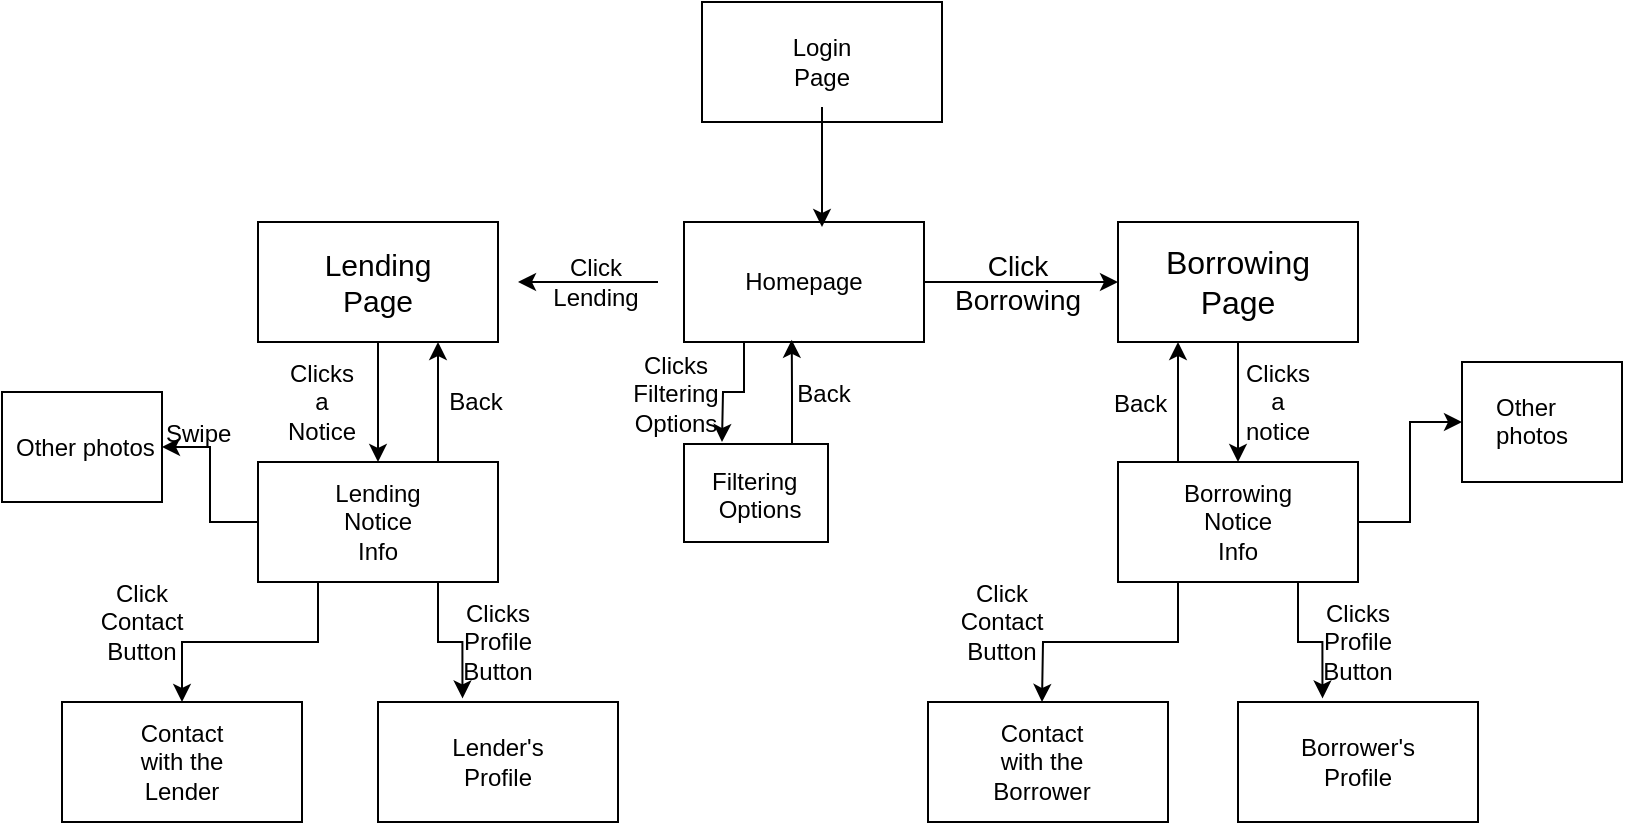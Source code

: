 <mxfile version="12.2.5" pages="4"><diagram id="7unVuB3FKz7_rvky41N-" name="Page-1"><mxGraphModel dx="1024" dy="534" grid="1" gridSize="10" guides="1" tooltips="1" connect="1" arrows="1" fold="1" page="1" pageScale="1" pageWidth="827" pageHeight="1169" math="0" shadow="0"><root><mxCell id="0"/><mxCell id="1" parent="0"/><mxCell id="5NFzD1hs9ADX_1lVHW76-49" value="" style="rounded=0;whiteSpace=wrap;html=1;" vertex="1" parent="1"><mxGeometry x="473" y="360" width="120" height="60" as="geometry"/></mxCell><mxCell id="5NFzD1hs9ADX_1lVHW76-11" value="Click Lending" style="text;html=1;strokeColor=none;fillColor=none;align=center;verticalAlign=middle;whiteSpace=wrap;rounded=0;" vertex="1" parent="1"><mxGeometry x="287" y="140" width="40" height="20" as="geometry"/></mxCell><mxCell id="5NFzD1hs9ADX_1lVHW76-54" style="edgeStyle=orthogonalEdgeStyle;rounded=0;orthogonalLoop=1;jettySize=auto;html=1;exitX=0.25;exitY=1;exitDx=0;exitDy=0;" edge="1" parent="1" source="5NFzD1hs9ADX_1lVHW76-1"><mxGeometry relative="1" as="geometry"><mxPoint x="370" y="230" as="targetPoint"/></mxGeometry></mxCell><mxCell id="5NFzD1hs9ADX_1lVHW76-1" value="" style="rounded=0;whiteSpace=wrap;html=1;" vertex="1" parent="1"><mxGeometry x="351" y="120" width="120" height="60" as="geometry"/></mxCell><mxCell id="5NFzD1hs9ADX_1lVHW76-3" value="Homepage" style="text;html=1;strokeColor=none;fillColor=none;align=center;verticalAlign=middle;whiteSpace=wrap;rounded=0;" vertex="1" parent="1"><mxGeometry x="381" y="135" width="60" height="30" as="geometry"/></mxCell><mxCell id="5NFzD1hs9ADX_1lVHW76-4" value="" style="endArrow=classic;html=1;" edge="1" parent="1" target="5NFzD1hs9ADX_1lVHW76-5"><mxGeometry width="50" height="50" relative="1" as="geometry"><mxPoint x="471" y="150" as="sourcePoint"/><mxPoint x="551" y="150" as="targetPoint"/></mxGeometry></mxCell><mxCell id="5NFzD1hs9ADX_1lVHW76-25" style="edgeStyle=orthogonalEdgeStyle;rounded=0;orthogonalLoop=1;jettySize=auto;html=1;exitX=0.5;exitY=1;exitDx=0;exitDy=0;entryX=0.5;entryY=0;entryDx=0;entryDy=0;" edge="1" parent="1" source="5NFzD1hs9ADX_1lVHW76-5" target="5NFzD1hs9ADX_1lVHW76-23"><mxGeometry relative="1" as="geometry"/></mxCell><mxCell id="5NFzD1hs9ADX_1lVHW76-5" value="" style="rounded=0;whiteSpace=wrap;html=1;" vertex="1" parent="1"><mxGeometry x="568" y="120" width="120" height="60" as="geometry"/></mxCell><mxCell id="5NFzD1hs9ADX_1lVHW76-6" value="&lt;font style=&quot;font-size: 16px&quot;&gt;Borrowing Page&lt;/font&gt;" style="text;html=1;strokeColor=none;fillColor=none;align=center;verticalAlign=middle;whiteSpace=wrap;rounded=0;" vertex="1" parent="1"><mxGeometry x="593" y="130" width="70" height="40" as="geometry"/></mxCell><mxCell id="5NFzD1hs9ADX_1lVHW76-20" style="edgeStyle=orthogonalEdgeStyle;rounded=0;orthogonalLoop=1;jettySize=auto;html=1;exitX=0.5;exitY=1;exitDx=0;exitDy=0;entryX=0.5;entryY=0;entryDx=0;entryDy=0;" edge="1" parent="1" source="5NFzD1hs9ADX_1lVHW76-7" target="5NFzD1hs9ADX_1lVHW76-17"><mxGeometry relative="1" as="geometry"/></mxCell><mxCell id="5NFzD1hs9ADX_1lVHW76-7" value="" style="rounded=0;whiteSpace=wrap;html=1;" vertex="1" parent="1"><mxGeometry x="138" y="120" width="120" height="60" as="geometry"/></mxCell><mxCell id="5NFzD1hs9ADX_1lVHW76-8" value="" style="endArrow=classic;html=1;" edge="1" parent="1"><mxGeometry width="50" height="50" relative="1" as="geometry"><mxPoint x="338" y="150" as="sourcePoint"/><mxPoint x="268" y="150" as="targetPoint"/></mxGeometry></mxCell><mxCell id="5NFzD1hs9ADX_1lVHW76-9" value="&lt;font style=&quot;font-size: 15px&quot;&gt;Lending Page&lt;/font&gt;" style="text;html=1;strokeColor=none;fillColor=none;align=center;verticalAlign=middle;whiteSpace=wrap;rounded=0;" vertex="1" parent="1"><mxGeometry x="178" y="140" width="40" height="20" as="geometry"/></mxCell><mxCell id="5NFzD1hs9ADX_1lVHW76-10" value="&lt;font style=&quot;font-size: 14px&quot;&gt;Click&lt;br&gt;Borrowing&lt;br&gt;&lt;/font&gt;" style="text;html=1;strokeColor=none;fillColor=none;align=center;verticalAlign=middle;whiteSpace=wrap;rounded=0;" vertex="1" parent="1"><mxGeometry x="498" y="140" width="40" height="20" as="geometry"/></mxCell><mxCell id="5NFzD1hs9ADX_1lVHW76-12" value="" style="endArrow=classic;html=1;" edge="1" parent="1" target="5NFzD1hs9ADX_1lVHW76-13"><mxGeometry width="50" height="50" relative="1" as="geometry"><mxPoint x="412.5" y="60" as="sourcePoint"/><mxPoint x="412.5" y="120" as="targetPoint"/></mxGeometry></mxCell><mxCell id="5NFzD1hs9ADX_1lVHW76-13" value="" style="rounded=0;whiteSpace=wrap;html=1;" vertex="1" parent="1"><mxGeometry x="360" y="10" width="120" height="60" as="geometry"/></mxCell><mxCell id="5NFzD1hs9ADX_1lVHW76-14" value="Login Page" style="text;html=1;strokeColor=none;fillColor=none;align=center;verticalAlign=middle;whiteSpace=wrap;rounded=0;" vertex="1" parent="1"><mxGeometry x="400" y="30" width="40" height="20" as="geometry"/></mxCell><mxCell id="5NFzD1hs9ADX_1lVHW76-15" value="" style="endArrow=classic;html=1;" edge="1" parent="1"><mxGeometry width="50" height="50" relative="1" as="geometry"><mxPoint x="420" y="62.5" as="sourcePoint"/><mxPoint x="420" y="122.5" as="targetPoint"/></mxGeometry></mxCell><mxCell id="5NFzD1hs9ADX_1lVHW76-30" style="edgeStyle=orthogonalEdgeStyle;rounded=0;orthogonalLoop=1;jettySize=auto;html=1;exitX=0.75;exitY=0;exitDx=0;exitDy=0;entryX=0.75;entryY=1;entryDx=0;entryDy=0;" edge="1" parent="1" source="5NFzD1hs9ADX_1lVHW76-17" target="5NFzD1hs9ADX_1lVHW76-7"><mxGeometry relative="1" as="geometry"/></mxCell><mxCell id="5NFzD1hs9ADX_1lVHW76-31" style="edgeStyle=orthogonalEdgeStyle;rounded=0;orthogonalLoop=1;jettySize=auto;html=1;exitX=0.25;exitY=1;exitDx=0;exitDy=0;entryX=0.5;entryY=0;entryDx=0;entryDy=0;" edge="1" parent="1" source="5NFzD1hs9ADX_1lVHW76-17" target="5NFzD1hs9ADX_1lVHW76-27"><mxGeometry relative="1" as="geometry"/></mxCell><mxCell id="5NFzD1hs9ADX_1lVHW76-34" style="edgeStyle=orthogonalEdgeStyle;rounded=0;orthogonalLoop=1;jettySize=auto;html=1;exitX=0.75;exitY=1;exitDx=0;exitDy=0;entryX=0.352;entryY=-0.03;entryDx=0;entryDy=0;entryPerimeter=0;" edge="1" parent="1" source="5NFzD1hs9ADX_1lVHW76-17" target="5NFzD1hs9ADX_1lVHW76-29"><mxGeometry relative="1" as="geometry"/></mxCell><mxCell id="UxIte-TcvHB3-Tu98FvL-5" style="edgeStyle=orthogonalEdgeStyle;rounded=0;orthogonalLoop=1;jettySize=auto;html=1;exitX=0;exitY=0.5;exitDx=0;exitDy=0;entryX=1;entryY=0.5;entryDx=0;entryDy=0;" edge="1" parent="1" source="5NFzD1hs9ADX_1lVHW76-17" target="UxIte-TcvHB3-Tu98FvL-1"><mxGeometry relative="1" as="geometry"><mxPoint x="100" y="280" as="targetPoint"/></mxGeometry></mxCell><mxCell id="5NFzD1hs9ADX_1lVHW76-17" value="" style="rounded=0;whiteSpace=wrap;html=1;" vertex="1" parent="1"><mxGeometry x="138" y="240" width="120" height="60" as="geometry"/></mxCell><mxCell id="5NFzD1hs9ADX_1lVHW76-18" value="Lending Notice Info" style="text;html=1;strokeColor=none;fillColor=none;align=center;verticalAlign=middle;whiteSpace=wrap;rounded=0;" vertex="1" parent="1"><mxGeometry x="178" y="260" width="40" height="20" as="geometry"/></mxCell><mxCell id="5NFzD1hs9ADX_1lVHW76-21" value="Clicks a Notice" style="text;html=1;strokeColor=none;fillColor=none;align=center;verticalAlign=middle;whiteSpace=wrap;rounded=0;" vertex="1" parent="1"><mxGeometry x="150" y="200" width="40" height="20" as="geometry"/></mxCell><mxCell id="5NFzD1hs9ADX_1lVHW76-23" value="" style="rounded=0;whiteSpace=wrap;html=1;" vertex="1" parent="1"><mxGeometry x="568" y="240" width="120" height="60" as="geometry"/></mxCell><mxCell id="5NFzD1hs9ADX_1lVHW76-24" value="Borrowing Notice Info" style="text;html=1;strokeColor=none;fillColor=none;align=center;verticalAlign=middle;whiteSpace=wrap;rounded=0;" vertex="1" parent="1"><mxGeometry x="608" y="260" width="40" height="20" as="geometry"/></mxCell><mxCell id="5NFzD1hs9ADX_1lVHW76-26" value="Clicks a notice" style="text;html=1;strokeColor=none;fillColor=none;align=center;verticalAlign=middle;whiteSpace=wrap;rounded=0;" vertex="1" parent="1"><mxGeometry x="628" y="200" width="40" height="20" as="geometry"/></mxCell><mxCell id="5NFzD1hs9ADX_1lVHW76-27" value="" style="rounded=0;whiteSpace=wrap;html=1;" vertex="1" parent="1"><mxGeometry x="40" y="360" width="120" height="60" as="geometry"/></mxCell><mxCell id="5NFzD1hs9ADX_1lVHW76-28" value="Back" style="text;html=1;strokeColor=none;fillColor=none;align=center;verticalAlign=middle;whiteSpace=wrap;rounded=0;" vertex="1" parent="1"><mxGeometry x="227" y="200" width="40" height="20" as="geometry"/></mxCell><mxCell id="5NFzD1hs9ADX_1lVHW76-29" value="" style="rounded=0;whiteSpace=wrap;html=1;" vertex="1" parent="1"><mxGeometry x="198" y="360" width="120" height="60" as="geometry"/></mxCell><mxCell id="5NFzD1hs9ADX_1lVHW76-32" value="Contact with the Lender" style="text;html=1;strokeColor=none;fillColor=none;align=center;verticalAlign=middle;whiteSpace=wrap;rounded=0;" vertex="1" parent="1"><mxGeometry x="80" y="380" width="40" height="20" as="geometry"/></mxCell><mxCell id="5NFzD1hs9ADX_1lVHW76-35" value="Lender's Profile" style="text;html=1;strokeColor=none;fillColor=none;align=center;verticalAlign=middle;whiteSpace=wrap;rounded=0;" vertex="1" parent="1"><mxGeometry x="238" y="380" width="40" height="20" as="geometry"/></mxCell><mxCell id="5NFzD1hs9ADX_1lVHW76-37" value="Click Contact Button" style="text;html=1;strokeColor=none;fillColor=none;align=center;verticalAlign=middle;whiteSpace=wrap;rounded=0;" vertex="1" parent="1"><mxGeometry x="60" y="310" width="40" height="20" as="geometry"/></mxCell><mxCell id="5NFzD1hs9ADX_1lVHW76-39" value="Clicks Profile Button" style="text;html=1;strokeColor=none;fillColor=none;align=center;verticalAlign=middle;whiteSpace=wrap;rounded=0;" vertex="1" parent="1"><mxGeometry x="238" y="320" width="40" height="20" as="geometry"/></mxCell><mxCell id="5NFzD1hs9ADX_1lVHW76-40" style="edgeStyle=orthogonalEdgeStyle;rounded=0;orthogonalLoop=1;jettySize=auto;html=1;exitX=0.25;exitY=1;exitDx=0;exitDy=0;entryX=0.5;entryY=0;entryDx=0;entryDy=0;" edge="1" parent="1" source="5NFzD1hs9ADX_1lVHW76-42"><mxGeometry relative="1" as="geometry"><mxPoint x="530" y="360" as="targetPoint"/></mxGeometry></mxCell><mxCell id="5NFzD1hs9ADX_1lVHW76-41" style="edgeStyle=orthogonalEdgeStyle;rounded=0;orthogonalLoop=1;jettySize=auto;html=1;exitX=0.75;exitY=1;exitDx=0;exitDy=0;entryX=0.352;entryY=-0.03;entryDx=0;entryDy=0;entryPerimeter=0;" edge="1" parent="1" source="5NFzD1hs9ADX_1lVHW76-42" target="5NFzD1hs9ADX_1lVHW76-44"><mxGeometry relative="1" as="geometry"/></mxCell><mxCell id="5NFzD1hs9ADX_1lVHW76-50" style="edgeStyle=orthogonalEdgeStyle;rounded=0;orthogonalLoop=1;jettySize=auto;html=1;exitX=0.25;exitY=0;exitDx=0;exitDy=0;entryX=0.25;entryY=1;entryDx=0;entryDy=0;" edge="1" parent="1" source="5NFzD1hs9ADX_1lVHW76-42" target="5NFzD1hs9ADX_1lVHW76-5"><mxGeometry relative="1" as="geometry"/></mxCell><mxCell id="UxIte-TcvHB3-Tu98FvL-9" style="edgeStyle=orthogonalEdgeStyle;rounded=0;orthogonalLoop=1;jettySize=auto;html=1;exitX=1;exitY=0.5;exitDx=0;exitDy=0;entryX=0;entryY=0.5;entryDx=0;entryDy=0;" edge="1" parent="1" source="5NFzD1hs9ADX_1lVHW76-42" target="UxIte-TcvHB3-Tu98FvL-7"><mxGeometry relative="1" as="geometry"/></mxCell><mxCell id="5NFzD1hs9ADX_1lVHW76-42" value="" style="rounded=0;whiteSpace=wrap;html=1;" vertex="1" parent="1"><mxGeometry x="568" y="240" width="120" height="60" as="geometry"/></mxCell><mxCell id="5NFzD1hs9ADX_1lVHW76-43" value="Borrowing Notice Info" style="text;html=1;strokeColor=none;fillColor=none;align=center;verticalAlign=middle;whiteSpace=wrap;rounded=0;" vertex="1" parent="1"><mxGeometry x="608" y="260" width="40" height="20" as="geometry"/></mxCell><mxCell id="5NFzD1hs9ADX_1lVHW76-44" value="" style="rounded=0;whiteSpace=wrap;html=1;" vertex="1" parent="1"><mxGeometry x="628" y="360" width="120" height="60" as="geometry"/></mxCell><mxCell id="5NFzD1hs9ADX_1lVHW76-45" value="Contact with the Borrower" style="text;html=1;strokeColor=none;fillColor=none;align=center;verticalAlign=middle;whiteSpace=wrap;rounded=0;" vertex="1" parent="1"><mxGeometry x="510" y="380" width="40" height="20" as="geometry"/></mxCell><mxCell id="5NFzD1hs9ADX_1lVHW76-46" value="Borrower's Profile" style="text;html=1;strokeColor=none;fillColor=none;align=center;verticalAlign=middle;whiteSpace=wrap;rounded=0;" vertex="1" parent="1"><mxGeometry x="668" y="380" width="40" height="20" as="geometry"/></mxCell><mxCell id="5NFzD1hs9ADX_1lVHW76-47" value="Click Contact Button" style="text;html=1;strokeColor=none;fillColor=none;align=center;verticalAlign=middle;whiteSpace=wrap;rounded=0;" vertex="1" parent="1"><mxGeometry x="490" y="310" width="40" height="20" as="geometry"/></mxCell><mxCell id="5NFzD1hs9ADX_1lVHW76-48" value="Clicks Profile Button" style="text;html=1;strokeColor=none;fillColor=none;align=center;verticalAlign=middle;whiteSpace=wrap;rounded=0;" vertex="1" parent="1"><mxGeometry x="668" y="320" width="40" height="20" as="geometry"/></mxCell><mxCell id="5NFzD1hs9ADX_1lVHW76-51" value="Back" style="text;html=1;resizable=0;points=[];autosize=1;align=left;verticalAlign=top;spacingTop=-4;" vertex="1" parent="1"><mxGeometry x="564" y="201" width="40" height="20" as="geometry"/></mxCell><mxCell id="5NFzD1hs9ADX_1lVHW76-57" style="edgeStyle=orthogonalEdgeStyle;rounded=0;orthogonalLoop=1;jettySize=auto;html=1;exitX=0.75;exitY=0;exitDx=0;exitDy=0;entryX=0.449;entryY=0.982;entryDx=0;entryDy=0;entryPerimeter=0;" edge="1" parent="1" source="5NFzD1hs9ADX_1lVHW76-52" target="5NFzD1hs9ADX_1lVHW76-1"><mxGeometry relative="1" as="geometry"/></mxCell><mxCell id="5NFzD1hs9ADX_1lVHW76-52" value="" style="rounded=0;whiteSpace=wrap;html=1;" vertex="1" parent="1"><mxGeometry x="351" y="231" width="72" height="49" as="geometry"/></mxCell><mxCell id="5NFzD1hs9ADX_1lVHW76-53" value="Filtering&lt;br&gt;&amp;nbsp;Options" style="text;html=1;resizable=0;points=[];autosize=1;align=left;verticalAlign=top;spacingTop=-4;" vertex="1" parent="1"><mxGeometry x="363" y="240" width="60" height="30" as="geometry"/></mxCell><mxCell id="5NFzD1hs9ADX_1lVHW76-55" value="Clicks Filtering Options" style="text;html=1;strokeColor=none;fillColor=none;align=center;verticalAlign=middle;whiteSpace=wrap;rounded=0;" vertex="1" parent="1"><mxGeometry x="327.2" y="195.5" width="40" height="20" as="geometry"/></mxCell><mxCell id="5NFzD1hs9ADX_1lVHW76-58" value="Back" style="text;html=1;strokeColor=none;fillColor=none;align=center;verticalAlign=middle;whiteSpace=wrap;rounded=0;" vertex="1" parent="1"><mxGeometry x="401" y="195.5" width="40" height="20" as="geometry"/></mxCell><mxCell id="UxIte-TcvHB3-Tu98FvL-1" value="" style="rounded=0;whiteSpace=wrap;html=1;" vertex="1" parent="1"><mxGeometry x="10" y="205" width="80" height="55" as="geometry"/></mxCell><mxCell id="UxIte-TcvHB3-Tu98FvL-4" value="Other photos" style="text;html=1;resizable=0;points=[];autosize=1;align=left;verticalAlign=top;spacingTop=-4;" vertex="1" parent="1"><mxGeometry x="15" y="222.5" width="90" height="20" as="geometry"/></mxCell><mxCell id="UxIte-TcvHB3-Tu98FvL-6" value="Swipe" style="text;html=1;resizable=0;points=[];autosize=1;align=left;verticalAlign=top;spacingTop=-4;" vertex="1" parent="1"><mxGeometry x="90" y="215.5" width="50" height="20" as="geometry"/></mxCell><mxCell id="UxIte-TcvHB3-Tu98FvL-7" value="" style="rounded=0;whiteSpace=wrap;html=1;" vertex="1" parent="1"><mxGeometry x="740" y="190" width="80" height="60" as="geometry"/></mxCell><mxCell id="UxIte-TcvHB3-Tu98FvL-8" value="Other &lt;br&gt;photos" style="text;html=1;resizable=0;points=[];autosize=1;align=left;verticalAlign=top;spacingTop=-4;" vertex="1" parent="1"><mxGeometry x="755" y="202.5" width="50" height="30" as="geometry"/></mxCell></root></mxGraphModel></diagram><diagram id="zJdgdjlHxDNTNs7YrOAG" name="Map"><mxGraphModel dx="706" dy="368" grid="1" gridSize="10" guides="1" tooltips="1" connect="1" arrows="1" fold="1" page="1" pageScale="1" pageWidth="827" pageHeight="1169" math="0" shadow="0"><root><mxCell id="4bdXKH7_ycLgINhE19f0-0"/><mxCell id="4bdXKH7_ycLgINhE19f0-1" parent="4bdXKH7_ycLgINhE19f0-0"/><mxCell id="q4hRe9gvjgb8GrOOdFFH-2" style="edgeStyle=orthogonalEdgeStyle;rounded=0;orthogonalLoop=1;jettySize=auto;html=1;exitX=1;exitY=0.5;exitDx=0;exitDy=0;entryX=0;entryY=0.5;entryDx=0;entryDy=0;" edge="1" parent="4bdXKH7_ycLgINhE19f0-1" source="-vu0vc2ru2C4EOYG9_EV-0" target="q4hRe9gvjgb8GrOOdFFH-0"><mxGeometry relative="1" as="geometry"/></mxCell><mxCell id="-vu0vc2ru2C4EOYG9_EV-0" value="" style="rounded=0;whiteSpace=wrap;html=1;" vertex="1" parent="4bdXKH7_ycLgINhE19f0-1"><mxGeometry x="50" y="30" width="100" height="60" as="geometry"/></mxCell><mxCell id="-vu0vc2ru2C4EOYG9_EV-1" value="Homepage" style="text;html=1;resizable=0;points=[];autosize=1;align=left;verticalAlign=top;spacingTop=-4;" vertex="1" parent="4bdXKH7_ycLgINhE19f0-1"><mxGeometry x="65" y="50" width="70" height="20" as="geometry"/></mxCell><mxCell id="q4hRe9gvjgb8GrOOdFFH-4" value="" style="edgeStyle=orthogonalEdgeStyle;rounded=0;orthogonalLoop=1;jettySize=auto;html=1;" edge="1" parent="4bdXKH7_ycLgINhE19f0-1" source="q4hRe9gvjgb8GrOOdFFH-0" target="q4hRe9gvjgb8GrOOdFFH-3"><mxGeometry relative="1" as="geometry"/></mxCell><mxCell id="q4hRe9gvjgb8GrOOdFFH-6" value="" style="edgeStyle=orthogonalEdgeStyle;rounded=0;orthogonalLoop=1;jettySize=auto;html=1;" edge="1" parent="4bdXKH7_ycLgINhE19f0-1" source="q4hRe9gvjgb8GrOOdFFH-0" target="q4hRe9gvjgb8GrOOdFFH-5"><mxGeometry relative="1" as="geometry"><Array as="points"><mxPoint x="328" y="80"/><mxPoint x="328" y="110"/></Array></mxGeometry></mxCell><mxCell id="q4hRe9gvjgb8GrOOdFFH-11" value="" style="edgeStyle=orthogonalEdgeStyle;rounded=0;orthogonalLoop=1;jettySize=auto;html=1;" edge="1" parent="4bdXKH7_ycLgINhE19f0-1" source="q4hRe9gvjgb8GrOOdFFH-0" target="q4hRe9gvjgb8GrOOdFFH-10"><mxGeometry relative="1" as="geometry"/></mxCell><mxCell id="q4hRe9gvjgb8GrOOdFFH-0" value="Map" style="rounded=0;whiteSpace=wrap;html=1;" vertex="1" parent="4bdXKH7_ycLgINhE19f0-1"><mxGeometry x="210" y="30" width="80" height="60" as="geometry"/></mxCell><mxCell id="q4hRe9gvjgb8GrOOdFFH-13" style="edgeStyle=orthogonalEdgeStyle;rounded=0;orthogonalLoop=1;jettySize=auto;html=1;exitX=0.75;exitY=0;exitDx=0;exitDy=0;entryX=0.75;entryY=1;entryDx=0;entryDy=0;" edge="1" parent="4bdXKH7_ycLgINhE19f0-1" source="q4hRe9gvjgb8GrOOdFFH-10" target="q4hRe9gvjgb8GrOOdFFH-0"><mxGeometry relative="1" as="geometry"/></mxCell><mxCell id="q4hRe9gvjgb8GrOOdFFH-10" value="Notice info" style="rounded=0;whiteSpace=wrap;html=1;" vertex="1" parent="4bdXKH7_ycLgINhE19f0-1"><mxGeometry x="210" y="140" width="80" height="60" as="geometry"/></mxCell><mxCell id="q4hRe9gvjgb8GrOOdFFH-5" value="Zoomed out&lt;br&gt;Map" style="rounded=0;whiteSpace=wrap;html=1;" vertex="1" parent="4bdXKH7_ycLgINhE19f0-1"><mxGeometry x="365" y="80" width="80" height="60" as="geometry"/></mxCell><mxCell id="q4hRe9gvjgb8GrOOdFFH-3" value="Zoomed in Map" style="rounded=0;whiteSpace=wrap;html=1;" vertex="1" parent="4bdXKH7_ycLgINhE19f0-1"><mxGeometry x="365" y="10" width="80" height="60" as="geometry"/></mxCell><mxCell id="q4hRe9gvjgb8GrOOdFFH-7" value="Sliding the slider to right" style="text;html=1;strokeColor=none;fillColor=none;align=center;verticalAlign=middle;whiteSpace=wrap;rounded=0;" vertex="1" parent="4bdXKH7_ycLgINhE19f0-1"><mxGeometry x="297.5" y="80" width="60" height="40" as="geometry"/></mxCell><mxCell id="q4hRe9gvjgb8GrOOdFFH-8" value="Sliding the&lt;br&gt;slider to&lt;br&gt;left" style="text;html=1;resizable=0;points=[];autosize=1;align=left;verticalAlign=top;spacingTop=-4;" vertex="1" parent="4bdXKH7_ycLgINhE19f0-1"><mxGeometry x="295" y="10" width="70" height="40" as="geometry"/></mxCell><mxCell id="q4hRe9gvjgb8GrOOdFFH-12" value="Clicks on a notice" style="text;html=1;strokeColor=none;fillColor=none;align=center;verticalAlign=middle;whiteSpace=wrap;rounded=0;" vertex="1" parent="4bdXKH7_ycLgINhE19f0-1"><mxGeometry x="210" y="105" width="40" height="20" as="geometry"/></mxCell><mxCell id="q4hRe9gvjgb8GrOOdFFH-14" value="Back" style="text;html=1;resizable=0;points=[];autosize=1;align=left;verticalAlign=top;spacingTop=-4;" vertex="1" parent="4bdXKH7_ycLgINhE19f0-1"><mxGeometry x="257.5" y="110" width="40" height="20" as="geometry"/></mxCell></root></mxGraphModel></diagram><diagram id="_hal0BJ82umLzrYeovzk" name="AddNotice"><mxGraphModel dx="1024" dy="534" grid="1" gridSize="10" guides="1" tooltips="1" connect="1" arrows="1" fold="1" page="1" pageScale="1" pageWidth="827" pageHeight="1169" math="0" shadow="0"><root><mxCell id="156Z6L1GpOaHvlUyPhR--0"/><mxCell id="156Z6L1GpOaHvlUyPhR--1" parent="156Z6L1GpOaHvlUyPhR--0"/><mxCell id="zngdxBXSAzteluIHQ72_-2" value="" style="edgeStyle=orthogonalEdgeStyle;rounded=0;orthogonalLoop=1;jettySize=auto;html=1;" edge="1" parent="156Z6L1GpOaHvlUyPhR--1" source="zngdxBXSAzteluIHQ72_-0" target="zngdxBXSAzteluIHQ72_-1"><mxGeometry relative="1" as="geometry"/></mxCell><mxCell id="zngdxBXSAzteluIHQ72_-0" value="Lending Page" style="rounded=0;whiteSpace=wrap;html=1;" vertex="1" parent="156Z6L1GpOaHvlUyPhR--1"><mxGeometry x="78" y="50" width="110" height="60" as="geometry"/></mxCell><mxCell id="zngdxBXSAzteluIHQ72_-4" value="" style="edgeStyle=orthogonalEdgeStyle;rounded=0;orthogonalLoop=1;jettySize=auto;html=1;" edge="1" parent="156Z6L1GpOaHvlUyPhR--1" source="zngdxBXSAzteluIHQ72_-1" target="zngdxBXSAzteluIHQ72_-3"><mxGeometry relative="1" as="geometry"><Array as="points"><mxPoint x="398" y="70"/><mxPoint x="398" y="70"/></Array></mxGeometry></mxCell><mxCell id="zngdxBXSAzteluIHQ72_-1" value="Add Lending Notice Page" style="rounded=0;whiteSpace=wrap;html=1;" vertex="1" parent="156Z6L1GpOaHvlUyPhR--1"><mxGeometry x="263" y="50" width="110" height="60" as="geometry"/></mxCell><mxCell id="zngdxBXSAzteluIHQ72_-6" value="" style="edgeStyle=orthogonalEdgeStyle;rounded=0;orthogonalLoop=1;jettySize=auto;html=1;" edge="1" parent="156Z6L1GpOaHvlUyPhR--1" source="zngdxBXSAzteluIHQ72_-3" target="zngdxBXSAzteluIHQ72_-5"><mxGeometry relative="1" as="geometry"/></mxCell><mxCell id="zngdxBXSAzteluIHQ72_-9" style="edgeStyle=orthogonalEdgeStyle;rounded=0;orthogonalLoop=1;jettySize=auto;html=1;exitX=0;exitY=0.75;exitDx=0;exitDy=0;" edge="1" parent="156Z6L1GpOaHvlUyPhR--1" source="zngdxBXSAzteluIHQ72_-3"><mxGeometry relative="1" as="geometry"><mxPoint x="378" y="95" as="targetPoint"/></mxGeometry></mxCell><mxCell id="zngdxBXSAzteluIHQ72_-3" value="Confirmation Panel&lt;br&gt;(Yes or No)" style="rounded=0;whiteSpace=wrap;html=1;" vertex="1" parent="156Z6L1GpOaHvlUyPhR--1"><mxGeometry x="448" y="50" width="110" height="60" as="geometry"/></mxCell><mxCell id="zngdxBXSAzteluIHQ72_-5" value="My Notices Page with the new Notice" style="rounded=0;whiteSpace=wrap;html=1;" vertex="1" parent="156Z6L1GpOaHvlUyPhR--1"><mxGeometry x="638" y="50" width="110" height="60" as="geometry"/></mxCell><mxCell id="zngdxBXSAzteluIHQ72_-7" value="Clicks &quot;Add &lt;br&gt;Notice&quot; Button" style="text;html=1;resizable=0;points=[];autosize=1;align=left;verticalAlign=top;spacingTop=-4;rotation=0;" vertex="1" parent="156Z6L1GpOaHvlUyPhR--1"><mxGeometry x="188" y="65" width="90" height="30" as="geometry"/></mxCell><mxCell id="zngdxBXSAzteluIHQ72_-8" value="Clicks &quot;Publish&quot;&lt;br&gt;&amp;nbsp;button after &lt;br&gt;setting the &lt;br&gt;properties" style="text;html=1;resizable=0;points=[];autosize=1;align=left;verticalAlign=top;spacingTop=-4;" vertex="1" parent="156Z6L1GpOaHvlUyPhR--1"><mxGeometry x="373" y="20" width="100" height="60" as="geometry"/></mxCell><mxCell id="zngdxBXSAzteluIHQ72_-10" value="Clicks &quot;No&quot;" style="text;html=1;resizable=0;points=[];autosize=1;align=left;verticalAlign=top;spacingTop=-4;" vertex="1" parent="156Z6L1GpOaHvlUyPhR--1"><mxGeometry x="378" y="100" width="70" height="20" as="geometry"/></mxCell><mxCell id="zngdxBXSAzteluIHQ72_-11" value="Clicks &quot;Yes&quot;" style="text;html=1;resizable=0;points=[];autosize=1;align=left;verticalAlign=top;spacingTop=-4;" vertex="1" parent="156Z6L1GpOaHvlUyPhR--1"><mxGeometry x="558" y="60" width="80" height="20" as="geometry"/></mxCell><mxCell id="zngdxBXSAzteluIHQ72_-12" value="" style="edgeStyle=orthogonalEdgeStyle;rounded=0;orthogonalLoop=1;jettySize=auto;html=1;" edge="1" parent="156Z6L1GpOaHvlUyPhR--1" source="zngdxBXSAzteluIHQ72_-13" target="zngdxBXSAzteluIHQ72_-15"><mxGeometry relative="1" as="geometry"/></mxCell><mxCell id="zngdxBXSAzteluIHQ72_-13" value="Borrowing Page" style="rounded=0;whiteSpace=wrap;html=1;" vertex="1" parent="156Z6L1GpOaHvlUyPhR--1"><mxGeometry x="78" y="170" width="110" height="60" as="geometry"/></mxCell><mxCell id="zngdxBXSAzteluIHQ72_-14" value="" style="edgeStyle=orthogonalEdgeStyle;rounded=0;orthogonalLoop=1;jettySize=auto;html=1;" edge="1" parent="156Z6L1GpOaHvlUyPhR--1" source="zngdxBXSAzteluIHQ72_-15" target="zngdxBXSAzteluIHQ72_-18"><mxGeometry relative="1" as="geometry"><Array as="points"><mxPoint x="398" y="190"/><mxPoint x="398" y="190"/></Array></mxGeometry></mxCell><mxCell id="zngdxBXSAzteluIHQ72_-15" value="Add Borrowing Notice Page" style="rounded=0;whiteSpace=wrap;html=1;" vertex="1" parent="156Z6L1GpOaHvlUyPhR--1"><mxGeometry x="263" y="170" width="110" height="60" as="geometry"/></mxCell><mxCell id="zngdxBXSAzteluIHQ72_-16" value="" style="edgeStyle=orthogonalEdgeStyle;rounded=0;orthogonalLoop=1;jettySize=auto;html=1;" edge="1" parent="156Z6L1GpOaHvlUyPhR--1" source="zngdxBXSAzteluIHQ72_-18" target="zngdxBXSAzteluIHQ72_-19"><mxGeometry relative="1" as="geometry"/></mxCell><mxCell id="zngdxBXSAzteluIHQ72_-17" style="edgeStyle=orthogonalEdgeStyle;rounded=0;orthogonalLoop=1;jettySize=auto;html=1;exitX=0;exitY=0.75;exitDx=0;exitDy=0;" edge="1" parent="156Z6L1GpOaHvlUyPhR--1" source="zngdxBXSAzteluIHQ72_-18"><mxGeometry relative="1" as="geometry"><mxPoint x="378" y="215" as="targetPoint"/></mxGeometry></mxCell><mxCell id="zngdxBXSAzteluIHQ72_-18" value="Confirmation Panel&lt;br&gt;(Yes or No)" style="rounded=0;whiteSpace=wrap;html=1;" vertex="1" parent="156Z6L1GpOaHvlUyPhR--1"><mxGeometry x="448" y="170" width="110" height="60" as="geometry"/></mxCell><mxCell id="zngdxBXSAzteluIHQ72_-19" value="My Notices Page with the new Notice" style="rounded=0;whiteSpace=wrap;html=1;" vertex="1" parent="156Z6L1GpOaHvlUyPhR--1"><mxGeometry x="638" y="170" width="110" height="60" as="geometry"/></mxCell><mxCell id="zngdxBXSAzteluIHQ72_-20" value="Clicks &quot;Add &lt;br&gt;Notice&quot; Button" style="text;html=1;resizable=0;points=[];autosize=1;align=left;verticalAlign=top;spacingTop=-4;rotation=0;" vertex="1" parent="156Z6L1GpOaHvlUyPhR--1"><mxGeometry x="188" y="185" width="90" height="30" as="geometry"/></mxCell><mxCell id="zngdxBXSAzteluIHQ72_-21" value="Clicks &quot;No&quot;" style="text;html=1;resizable=0;points=[];autosize=1;align=left;verticalAlign=top;spacingTop=-4;" vertex="1" parent="156Z6L1GpOaHvlUyPhR--1"><mxGeometry x="378" y="220" width="70" height="20" as="geometry"/></mxCell><mxCell id="zngdxBXSAzteluIHQ72_-22" value="Clicks &quot;Yes&quot;" style="text;html=1;resizable=0;points=[];autosize=1;align=left;verticalAlign=top;spacingTop=-4;" vertex="1" parent="156Z6L1GpOaHvlUyPhR--1"><mxGeometry x="558" y="180" width="80" height="20" as="geometry"/></mxCell><mxCell id="zngdxBXSAzteluIHQ72_-23" value="Clicks &quot;Publish&quot;&lt;br&gt;&amp;nbsp;button after &lt;br&gt;setting the &lt;br&gt;properties" style="text;html=1;resizable=0;points=[];autosize=1;align=left;verticalAlign=top;spacingTop=-4;" vertex="1" parent="156Z6L1GpOaHvlUyPhR--1"><mxGeometry x="373" y="140" width="100" height="60" as="geometry"/></mxCell></root></mxGraphModel></diagram><diagram id="NPIvVPsgPbr8Yp9a-74P" name="MyNotices"><mxGraphModel dx="1024" dy="534" grid="1" gridSize="10" guides="1" tooltips="1" connect="1" arrows="1" fold="1" page="1" pageScale="1" pageWidth="827" pageHeight="1169" math="0" shadow="0"><root><mxCell id="kjbw1aYmOcwkre0LsVnG-0"/><mxCell id="kjbw1aYmOcwkre0LsVnG-1" parent="kjbw1aYmOcwkre0LsVnG-0"/><mxCell id="_Xe82Byc1mjDomS4fxeQ-4" value="" style="edgeStyle=orthogonalEdgeStyle;rounded=0;orthogonalLoop=1;jettySize=auto;html=1;" edge="1" parent="kjbw1aYmOcwkre0LsVnG-1" source="_Xe82Byc1mjDomS4fxeQ-1" target="_Xe82Byc1mjDomS4fxeQ-3"><mxGeometry relative="1" as="geometry"><Array as="points"><mxPoint x="400" y="90"/><mxPoint x="400" y="160"/><mxPoint x="270" y="160"/></Array></mxGeometry></mxCell><mxCell id="DfypObrS8F8TiXmYT325-3" style="edgeStyle=orthogonalEdgeStyle;rounded=0;orthogonalLoop=1;jettySize=auto;html=1;exitX=0.75;exitY=1;exitDx=0;exitDy=0;" edge="1" parent="kjbw1aYmOcwkre0LsVnG-1" source="fkrdufYHg1FlhzgGyqnc-0" target="DfypObrS8F8TiXmYT325-2"><mxGeometry relative="1" as="geometry"/></mxCell><mxCell id="fkrdufYHg1FlhzgGyqnc-0" value="My Notices Page" style="rounded=0;whiteSpace=wrap;html=1;" vertex="1" parent="kjbw1aYmOcwkre0LsVnG-1"><mxGeometry x="360" y="60" width="120" height="60" as="geometry"/></mxCell><mxCell id="DfypObrS8F8TiXmYT325-10" value="" style="edgeStyle=orthogonalEdgeStyle;rounded=0;orthogonalLoop=1;jettySize=auto;html=1;" edge="1" parent="kjbw1aYmOcwkre0LsVnG-1" source="_Xe82Byc1mjDomS4fxeQ-3" target="DfypObrS8F8TiXmYT325-9"><mxGeometry relative="1" as="geometry"><Array as="points"><mxPoint x="255" y="320"/></Array></mxGeometry></mxCell><mxCell id="DfypObrS8F8TiXmYT325-11" style="edgeStyle=orthogonalEdgeStyle;rounded=0;orthogonalLoop=1;jettySize=auto;html=1;exitX=0;exitY=0.25;exitDx=0;exitDy=0;entryX=1;entryY=0.25;entryDx=0;entryDy=0;" edge="1" parent="kjbw1aYmOcwkre0LsVnG-1" source="_Xe82Byc1mjDomS4fxeQ-3" target="DfypObrS8F8TiXmYT325-4"><mxGeometry relative="1" as="geometry"/></mxCell><mxCell id="_Xe82Byc1mjDomS4fxeQ-3" value="My Lending Notices" style="rounded=0;whiteSpace=wrap;html=1;" vertex="1" parent="kjbw1aYmOcwkre0LsVnG-1"><mxGeometry x="195" y="190" width="120" height="60" as="geometry"/></mxCell><mxCell id="DfypObrS8F8TiXmYT325-16" value="" style="edgeStyle=orthogonalEdgeStyle;rounded=0;orthogonalLoop=1;jettySize=auto;html=1;" edge="1" parent="kjbw1aYmOcwkre0LsVnG-1" source="DfypObrS8F8TiXmYT325-9" target="DfypObrS8F8TiXmYT325-15"><mxGeometry relative="1" as="geometry"/></mxCell><mxCell id="DfypObrS8F8TiXmYT325-9" value="Notice Info" style="rounded=0;whiteSpace=wrap;html=1;" vertex="1" parent="kjbw1aYmOcwkre0LsVnG-1"><mxGeometry x="190" y="300" width="120" height="60" as="geometry"/></mxCell><mxCell id="DfypObrS8F8TiXmYT325-19" style="edgeStyle=orthogonalEdgeStyle;rounded=0;orthogonalLoop=1;jettySize=auto;html=1;exitX=1;exitY=0.5;exitDx=0;exitDy=0;entryX=0.45;entryY=1.037;entryDx=0;entryDy=0;entryPerimeter=0;" edge="1" parent="kjbw1aYmOcwkre0LsVnG-1" source="DfypObrS8F8TiXmYT325-15" target="fkrdufYHg1FlhzgGyqnc-0"><mxGeometry relative="1" as="geometry"/></mxCell><mxCell id="DfypObrS8F8TiXmYT325-15" value="Edit Notice Screen" style="rounded=0;whiteSpace=wrap;html=1;" vertex="1" parent="kjbw1aYmOcwkre0LsVnG-1"><mxGeometry x="190" y="410" width="120" height="60" as="geometry"/></mxCell><mxCell id="_Xe82Byc1mjDomS4fxeQ-2" style="edgeStyle=orthogonalEdgeStyle;rounded=0;orthogonalLoop=1;jettySize=auto;html=1;exitX=1;exitY=0.5;exitDx=0;exitDy=0;entryX=0;entryY=0.5;entryDx=0;entryDy=0;" edge="1" parent="kjbw1aYmOcwkre0LsVnG-1" source="_Xe82Byc1mjDomS4fxeQ-1" target="fkrdufYHg1FlhzgGyqnc-0"><mxGeometry relative="1" as="geometry"/></mxCell><mxCell id="_Xe82Byc1mjDomS4fxeQ-1" value="Homepage" style="rounded=0;whiteSpace=wrap;html=1;" vertex="1" parent="kjbw1aYmOcwkre0LsVnG-1"><mxGeometry x="165" y="60" width="90" height="60" as="geometry"/></mxCell><mxCell id="DfypObrS8F8TiXmYT325-12" style="edgeStyle=orthogonalEdgeStyle;rounded=0;orthogonalLoop=1;jettySize=auto;html=1;exitX=1;exitY=0.25;exitDx=0;exitDy=0;entryX=0;entryY=0.25;entryDx=0;entryDy=0;" edge="1" parent="kjbw1aYmOcwkre0LsVnG-1" source="DfypObrS8F8TiXmYT325-2" target="DfypObrS8F8TiXmYT325-5"><mxGeometry relative="1" as="geometry"/></mxCell><mxCell id="DfypObrS8F8TiXmYT325-14" value="" style="edgeStyle=orthogonalEdgeStyle;rounded=0;orthogonalLoop=1;jettySize=auto;html=1;" edge="1" parent="kjbw1aYmOcwkre0LsVnG-1" source="DfypObrS8F8TiXmYT325-2" target="DfypObrS8F8TiXmYT325-13"><mxGeometry relative="1" as="geometry"/></mxCell><mxCell id="DfypObrS8F8TiXmYT325-2" value="My Borrowing Notices" style="rounded=0;whiteSpace=wrap;html=1;" vertex="1" parent="kjbw1aYmOcwkre0LsVnG-1"><mxGeometry x="530" y="190" width="120" height="60" as="geometry"/></mxCell><mxCell id="DfypObrS8F8TiXmYT325-18" style="edgeStyle=orthogonalEdgeStyle;rounded=0;orthogonalLoop=1;jettySize=auto;html=1;exitX=0.5;exitY=1;exitDx=0;exitDy=0;entryX=0.5;entryY=0;entryDx=0;entryDy=0;" edge="1" parent="kjbw1aYmOcwkre0LsVnG-1" source="DfypObrS8F8TiXmYT325-13" target="DfypObrS8F8TiXmYT325-17"><mxGeometry relative="1" as="geometry"/></mxCell><mxCell id="DfypObrS8F8TiXmYT325-13" value="Notice Info" style="rounded=0;whiteSpace=wrap;html=1;" vertex="1" parent="kjbw1aYmOcwkre0LsVnG-1"><mxGeometry x="530" y="300" width="120" height="60" as="geometry"/></mxCell><mxCell id="DfypObrS8F8TiXmYT325-7" style="edgeStyle=orthogonalEdgeStyle;rounded=0;orthogonalLoop=1;jettySize=auto;html=1;exitX=0.25;exitY=0;exitDx=0;exitDy=0;entryX=0.317;entryY=-0.003;entryDx=0;entryDy=0;entryPerimeter=0;" edge="1" parent="kjbw1aYmOcwkre0LsVnG-1" source="DfypObrS8F8TiXmYT325-4" target="fkrdufYHg1FlhzgGyqnc-0"><mxGeometry relative="1" as="geometry"/></mxCell><mxCell id="DfypObrS8F8TiXmYT325-30" style="edgeStyle=orthogonalEdgeStyle;rounded=0;orthogonalLoop=1;jettySize=auto;html=1;exitX=1;exitY=0.75;exitDx=0;exitDy=0;entryX=0;entryY=0.75;entryDx=0;entryDy=0;" edge="1" parent="kjbw1aYmOcwkre0LsVnG-1" source="DfypObrS8F8TiXmYT325-4" target="_Xe82Byc1mjDomS4fxeQ-3"><mxGeometry relative="1" as="geometry"/></mxCell><mxCell id="DfypObrS8F8TiXmYT325-4" value="Confirmation&lt;br&gt;(Yes or No)" style="rounded=0;whiteSpace=wrap;html=1;" vertex="1" parent="kjbw1aYmOcwkre0LsVnG-1"><mxGeometry x="10" y="190" width="120" height="60" as="geometry"/></mxCell><mxCell id="DfypObrS8F8TiXmYT325-8" style="edgeStyle=orthogonalEdgeStyle;rounded=0;orthogonalLoop=1;jettySize=auto;html=1;exitX=0.75;exitY=0;exitDx=0;exitDy=0;entryX=0.75;entryY=0;entryDx=0;entryDy=0;" edge="1" parent="kjbw1aYmOcwkre0LsVnG-1" source="DfypObrS8F8TiXmYT325-5" target="fkrdufYHg1FlhzgGyqnc-0"><mxGeometry relative="1" as="geometry"/></mxCell><mxCell id="DfypObrS8F8TiXmYT325-32" style="edgeStyle=orthogonalEdgeStyle;rounded=0;orthogonalLoop=1;jettySize=auto;html=1;exitX=0;exitY=0.75;exitDx=0;exitDy=0;entryX=1;entryY=0.75;entryDx=0;entryDy=0;" edge="1" parent="kjbw1aYmOcwkre0LsVnG-1" source="DfypObrS8F8TiXmYT325-5" target="DfypObrS8F8TiXmYT325-2"><mxGeometry relative="1" as="geometry"/></mxCell><mxCell id="DfypObrS8F8TiXmYT325-5" value="Confirmation&lt;br&gt;(Yes or No)" style="rounded=0;whiteSpace=wrap;html=1;" vertex="1" parent="kjbw1aYmOcwkre0LsVnG-1"><mxGeometry x="700" y="190" width="120" height="60" as="geometry"/></mxCell><mxCell id="DfypObrS8F8TiXmYT325-20" style="edgeStyle=orthogonalEdgeStyle;rounded=0;orthogonalLoop=1;jettySize=auto;html=1;exitX=0;exitY=0.5;exitDx=0;exitDy=0;entryX=0.583;entryY=1.063;entryDx=0;entryDy=0;entryPerimeter=0;" edge="1" parent="kjbw1aYmOcwkre0LsVnG-1" source="DfypObrS8F8TiXmYT325-17" target="fkrdufYHg1FlhzgGyqnc-0"><mxGeometry relative="1" as="geometry"/></mxCell><mxCell id="DfypObrS8F8TiXmYT325-17" value="Edit Notice Screen" style="rounded=0;whiteSpace=wrap;html=1;" vertex="1" parent="kjbw1aYmOcwkre0LsVnG-1"><mxGeometry x="530" y="410" width="120" height="60" as="geometry"/></mxCell><mxCell id="DfypObrS8F8TiXmYT325-21" value="Clicks &quot;Lending&quot;" style="text;html=1;resizable=0;points=[];autosize=1;align=left;verticalAlign=top;spacingTop=-4;" vertex="1" parent="kjbw1aYmOcwkre0LsVnG-1"><mxGeometry x="290" y="140" width="100" height="20" as="geometry"/></mxCell><mxCell id="DfypObrS8F8TiXmYT325-22" value="Clicks &quot;Borrowing&quot;" style="text;html=1;resizable=0;points=[];autosize=1;align=left;verticalAlign=top;spacingTop=-4;" vertex="1" parent="kjbw1aYmOcwkre0LsVnG-1"><mxGeometry x="480" y="140" width="110" height="20" as="geometry"/></mxCell><mxCell id="DfypObrS8F8TiXmYT325-27" value="Clicks &quot;Delete&quot; on a notice" style="text;html=1;strokeColor=none;fillColor=none;align=center;verticalAlign=middle;whiteSpace=wrap;rounded=0;" vertex="1" parent="kjbw1aYmOcwkre0LsVnG-1"><mxGeometry x="142.5" y="180" width="40" height="20" as="geometry"/></mxCell><mxCell id="DfypObrS8F8TiXmYT325-29" value="Clicks &quot;Delete&quot; on a notice" style="text;html=1;strokeColor=none;fillColor=none;align=center;verticalAlign=middle;whiteSpace=wrap;rounded=0;" vertex="1" parent="kjbw1aYmOcwkre0LsVnG-1"><mxGeometry x="650" y="180" width="40" height="20" as="geometry"/></mxCell><mxCell id="DfypObrS8F8TiXmYT325-31" value="Clicks &quot;No&quot;" style="text;html=1;resizable=0;points=[];autosize=1;align=left;verticalAlign=top;spacingTop=-4;" vertex="1" parent="kjbw1aYmOcwkre0LsVnG-1"><mxGeometry x="130" y="240" width="70" height="20" as="geometry"/></mxCell><mxCell id="DfypObrS8F8TiXmYT325-33" value="Clicks &quot;No&quot;" style="text;html=1;resizable=0;points=[];autosize=1;align=left;verticalAlign=top;spacingTop=-4;" vertex="1" parent="kjbw1aYmOcwkre0LsVnG-1"><mxGeometry x="650" y="240" width="70" height="20" as="geometry"/></mxCell><mxCell id="DfypObrS8F8TiXmYT325-34" value="Clicks &quot;Yes&quot;" style="text;html=1;strokeColor=none;fillColor=none;align=center;verticalAlign=middle;whiteSpace=wrap;rounded=0;" vertex="1" parent="kjbw1aYmOcwkre0LsVnG-1"><mxGeometry x="40" y="120" width="40" height="20" as="geometry"/></mxCell><mxCell id="DfypObrS8F8TiXmYT325-35" value="Clicks &quot;Yes&quot;" style="text;html=1;strokeColor=none;fillColor=none;align=center;verticalAlign=middle;whiteSpace=wrap;rounded=0;" vertex="1" parent="kjbw1aYmOcwkre0LsVnG-1"><mxGeometry x="750" y="100" width="40" height="20" as="geometry"/></mxCell><mxCell id="DfypObrS8F8TiXmYT325-36" value="Clicks on a Notice" style="text;html=1;strokeColor=none;fillColor=none;align=center;verticalAlign=middle;whiteSpace=wrap;rounded=0;" vertex="1" parent="kjbw1aYmOcwkre0LsVnG-1"><mxGeometry x="220" y="265" width="40" height="20" as="geometry"/></mxCell><mxCell id="DfypObrS8F8TiXmYT325-37" value="Clicks on a Notice" style="text;html=1;strokeColor=none;fillColor=none;align=center;verticalAlign=middle;whiteSpace=wrap;rounded=0;" vertex="1" parent="kjbw1aYmOcwkre0LsVnG-1"><mxGeometry x="590" y="265" width="40" height="20" as="geometry"/></mxCell><mxCell id="DfypObrS8F8TiXmYT325-38" value="Clicks &quot;Edit Notice&quot;" style="text;html=1;strokeColor=none;fillColor=none;align=center;verticalAlign=middle;whiteSpace=wrap;rounded=0;" vertex="1" parent="kjbw1aYmOcwkre0LsVnG-1"><mxGeometry x="215" y="375" width="40" height="20" as="geometry"/></mxCell><mxCell id="DfypObrS8F8TiXmYT325-39" value="Clicks &quot;Edit Notice&quot;" style="text;html=1;strokeColor=none;fillColor=none;align=center;verticalAlign=middle;whiteSpace=wrap;rounded=0;" vertex="1" parent="kjbw1aYmOcwkre0LsVnG-1"><mxGeometry x="590" y="375" width="40" height="20" as="geometry"/></mxCell><mxCell id="DfypObrS8F8TiXmYT325-40" value="Clicks &quot;Confirm Changes&quot;" style="text;html=1;strokeColor=none;fillColor=none;align=center;verticalAlign=middle;whiteSpace=wrap;rounded=0;" vertex="1" parent="kjbw1aYmOcwkre0LsVnG-1"><mxGeometry x="400" y="260" width="40" height="20" as="geometry"/></mxCell></root></mxGraphModel></diagram></mxfile>